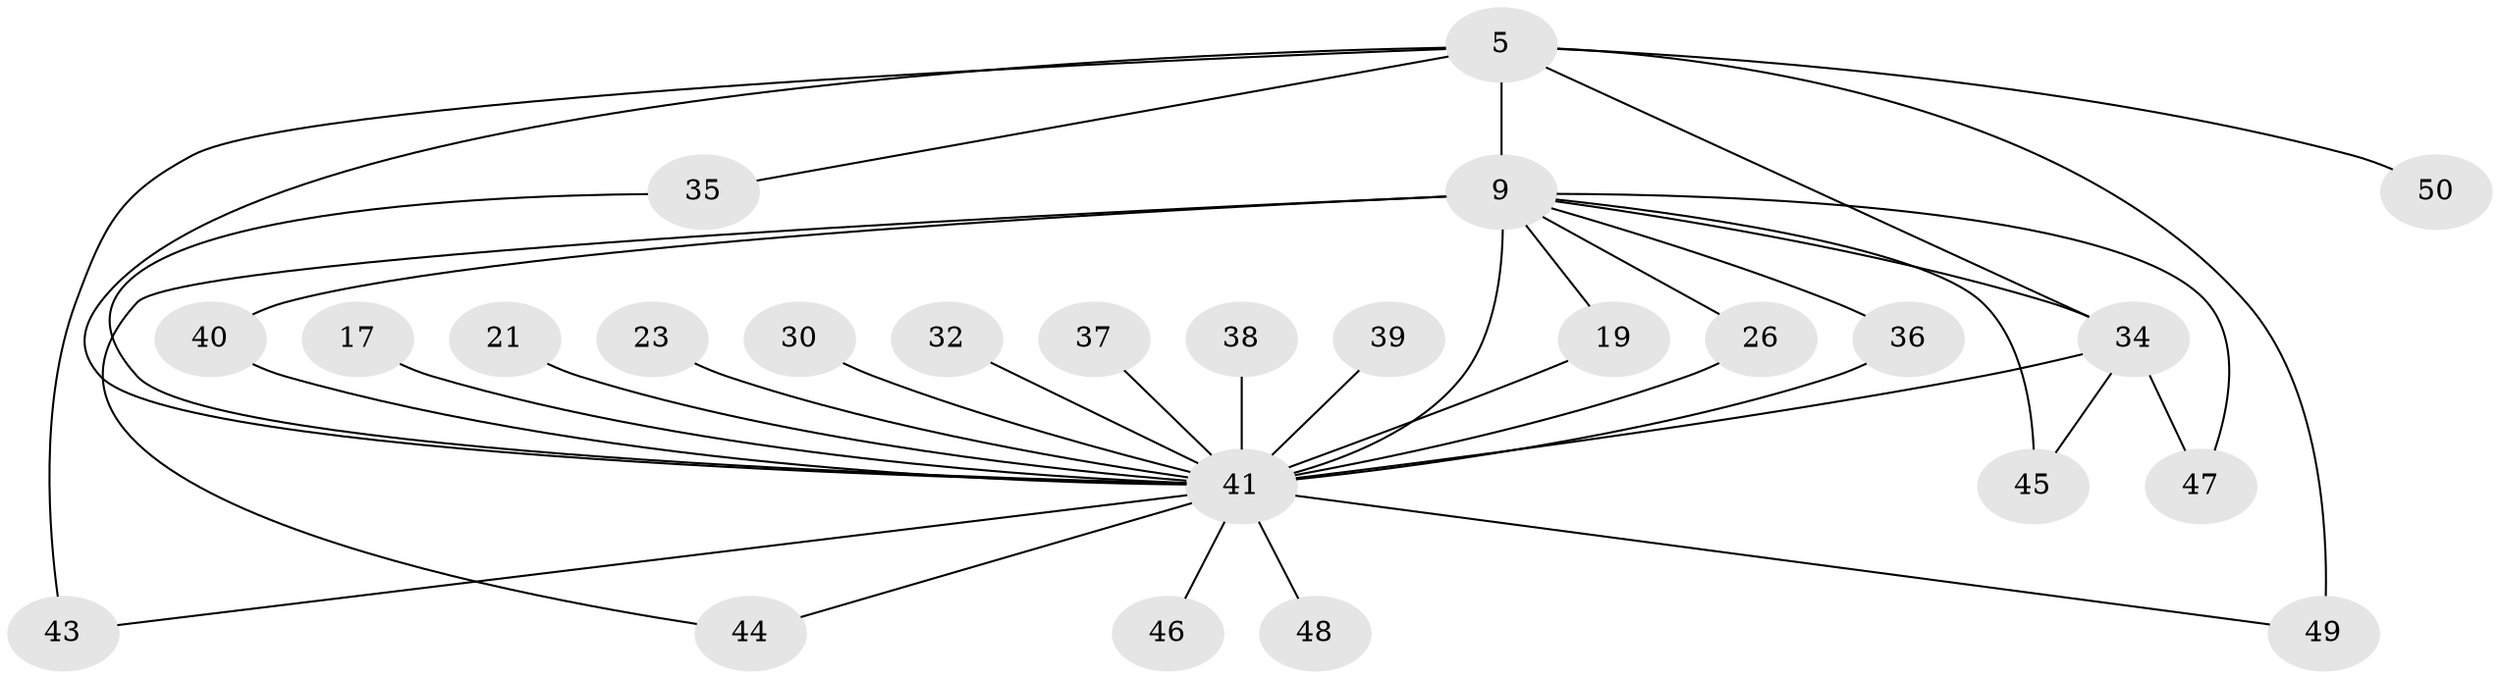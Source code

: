 // original degree distribution, {11: 0.06, 12: 0.02, 14: 0.04, 22: 0.02, 18: 0.02, 13: 0.02, 27: 0.02, 7: 0.02, 3: 0.2, 4: 0.02, 2: 0.56}
// Generated by graph-tools (version 1.1) at 2025/50/03/04/25 21:50:01]
// undirected, 25 vertices, 37 edges
graph export_dot {
graph [start="1"]
  node [color=gray90,style=filled];
  5 [super="+4+2"];
  9 [super="+8+3"];
  17;
  19;
  21;
  23;
  26;
  30 [super="+16"];
  32;
  34 [super="+29+22+33+15"];
  35;
  36;
  37;
  38;
  39 [super="+25"];
  40 [super="+12"];
  41 [super="+6+24+10+28"];
  43 [super="+31"];
  44;
  45;
  46;
  47;
  48;
  49 [super="+42"];
  50;
  5 -- 9 [weight=12];
  5 -- 43;
  5 -- 50 [weight=2];
  5 -- 41 [weight=12];
  5 -- 49 [weight=2];
  5 -- 35;
  5 -- 34 [weight=4];
  9 -- 26;
  9 -- 44;
  9 -- 41 [weight=12];
  9 -- 34 [weight=2];
  9 -- 40 [weight=2];
  9 -- 47;
  9 -- 19;
  9 -- 36;
  9 -- 45;
  17 -- 41;
  19 -- 41;
  21 -- 41;
  23 -- 41;
  26 -- 41;
  30 -- 41 [weight=3];
  32 -- 41 [weight=2];
  34 -- 41 [weight=6];
  34 -- 45;
  34 -- 47;
  35 -- 41;
  36 -- 41;
  37 -- 41 [weight=2];
  38 -- 41 [weight=2];
  39 -- 41 [weight=3];
  40 -- 41;
  41 -- 49;
  41 -- 43;
  41 -- 44;
  41 -- 46 [weight=2];
  41 -- 48 [weight=2];
}
